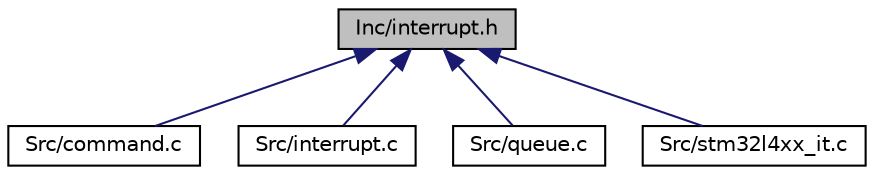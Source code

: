 digraph "Inc/interrupt.h"
{
  edge [fontname="Helvetica",fontsize="10",labelfontname="Helvetica",labelfontsize="10"];
  node [fontname="Helvetica",fontsize="10",shape=record];
  Node1 [label="Inc/interrupt.h",height=0.2,width=0.4,color="black", fillcolor="grey75", style="filled", fontcolor="black"];
  Node1 -> Node2 [dir="back",color="midnightblue",fontsize="10",style="solid"];
  Node2 [label="Src/command.c",height=0.2,width=0.4,color="black", fillcolor="white", style="filled",URL="$command_8c.html"];
  Node1 -> Node3 [dir="back",color="midnightblue",fontsize="10",style="solid"];
  Node3 [label="Src/interrupt.c",height=0.2,width=0.4,color="black", fillcolor="white", style="filled",URL="$interrupt_8c.html"];
  Node1 -> Node4 [dir="back",color="midnightblue",fontsize="10",style="solid"];
  Node4 [label="Src/queue.c",height=0.2,width=0.4,color="black", fillcolor="white", style="filled",URL="$queue_8c.html"];
  Node1 -> Node5 [dir="back",color="midnightblue",fontsize="10",style="solid"];
  Node5 [label="Src/stm32l4xx_it.c",height=0.2,width=0.4,color="black", fillcolor="white", style="filled",URL="$stm32l4xx__it_8c.html",tooltip="Interrupt Service Routines. "];
}
